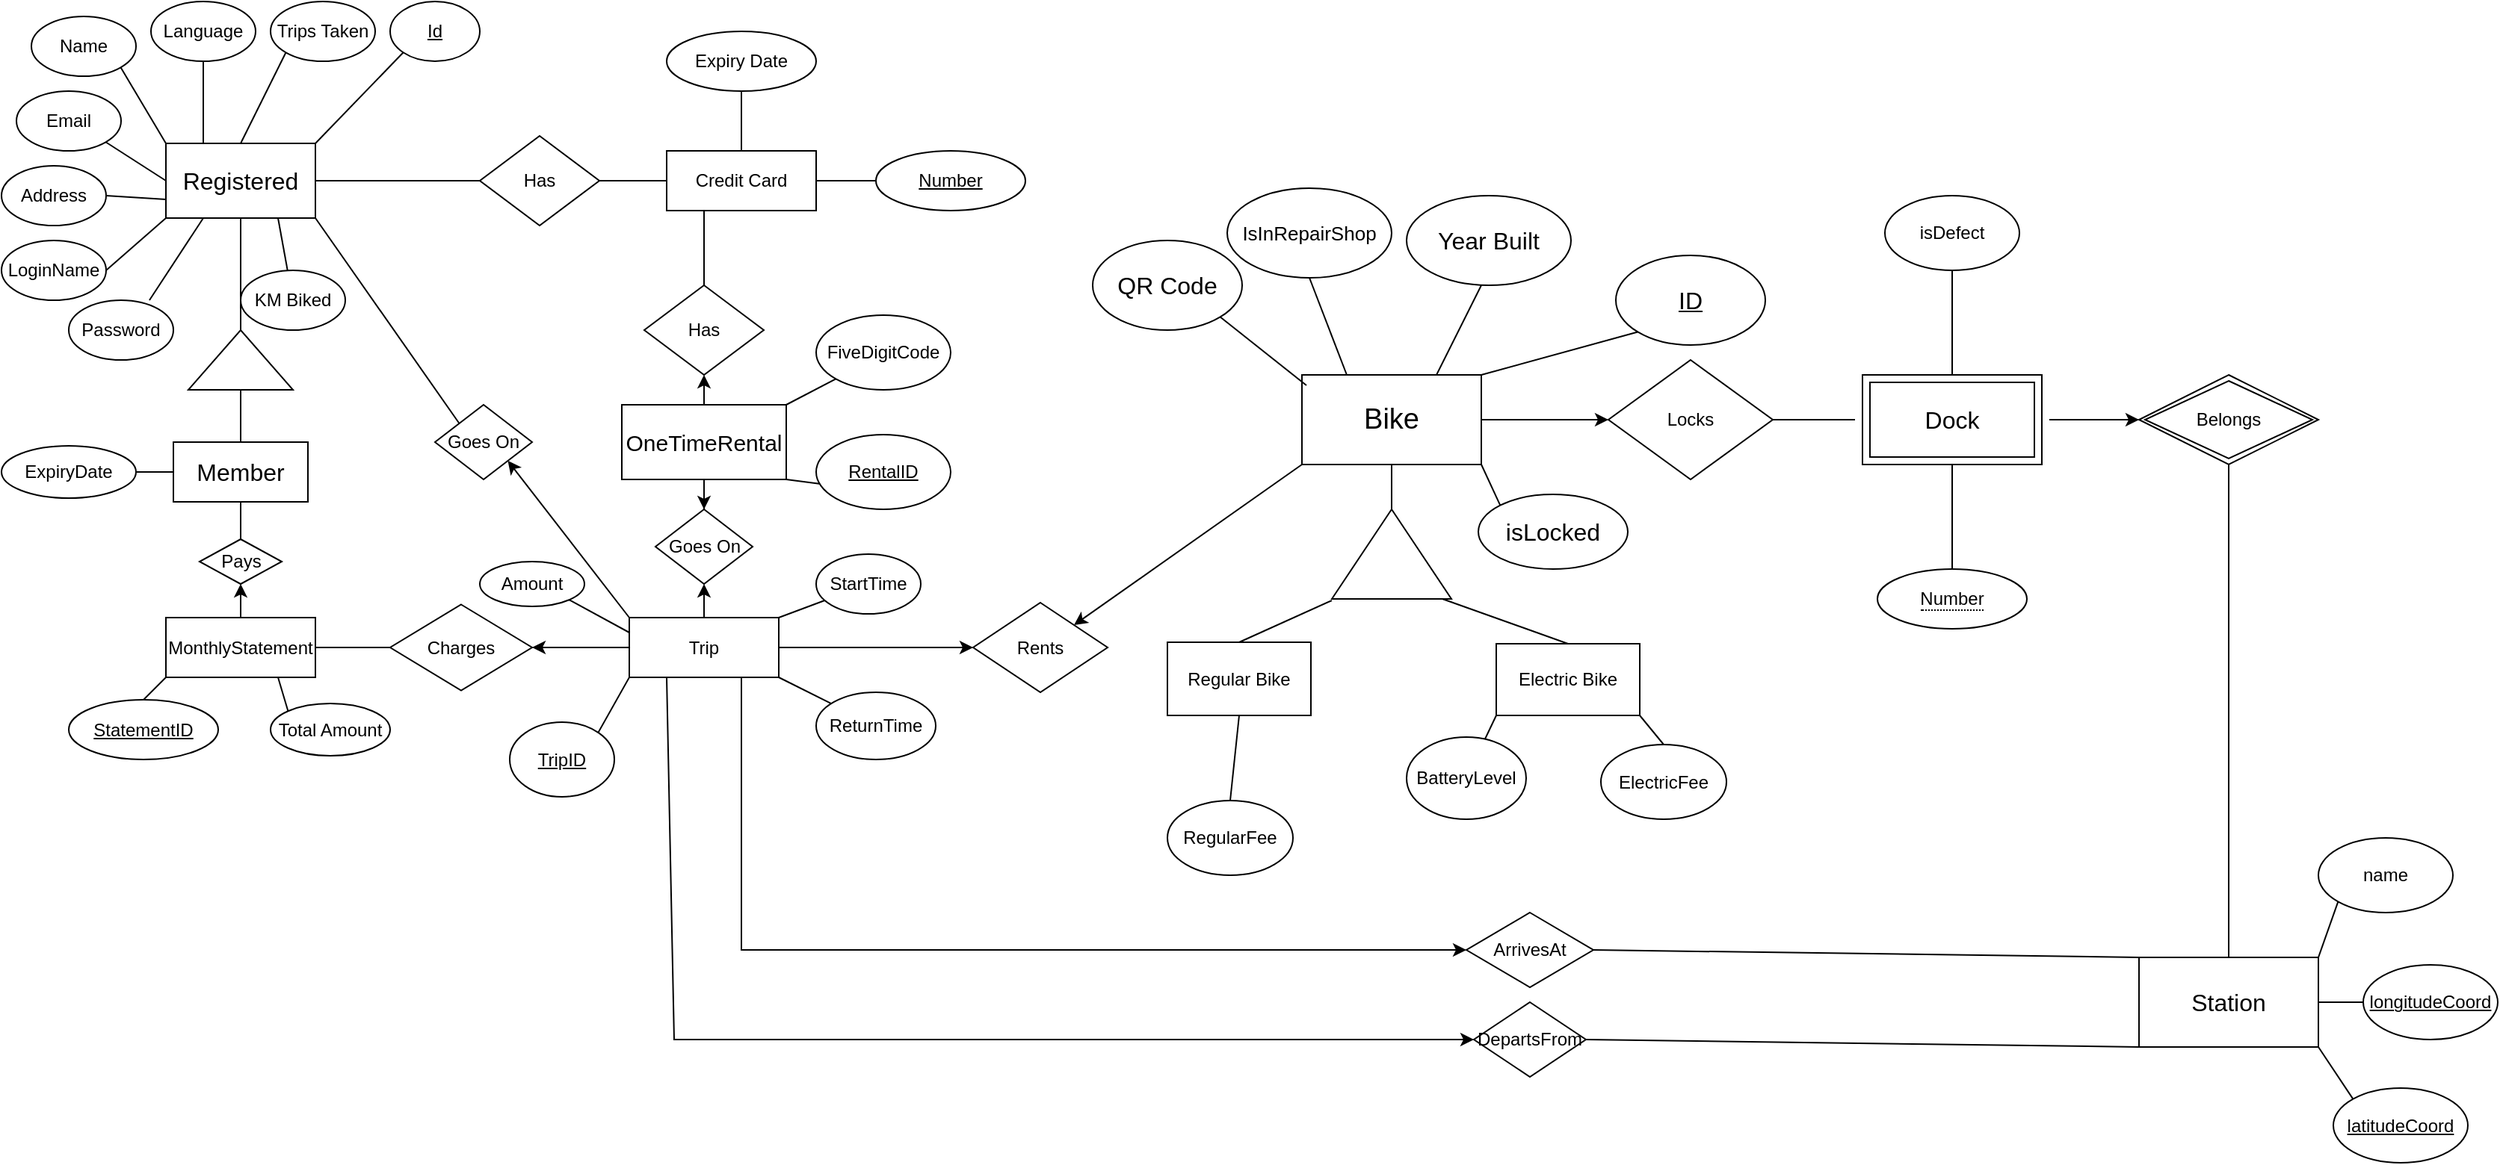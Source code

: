 <mxfile version="22.1.20" type="github" pages="4">
  <diagram id="R2lEEEUBdFMjLlhIrx00" name="Bikes">
    <mxGraphModel dx="2715" dy="1258" grid="1" gridSize="10" guides="1" tooltips="1" connect="1" arrows="1" fold="1" page="1" pageScale="1" pageWidth="850" pageHeight="1100" math="0" shadow="0" extFonts="Permanent Marker^https://fonts.googleapis.com/css?family=Permanent+Marker">
      <root>
        <mxCell id="0" />
        <mxCell id="1" parent="0" />
        <mxCell id="iYZZ7Fj1_z0W4IQOYZlQ-8" style="edgeStyle=orthogonalEdgeStyle;rounded=0;orthogonalLoop=1;jettySize=auto;html=1;entryX=0;entryY=0.5;entryDx=0;entryDy=0;" edge="1" parent="1" source="4O4JVGUMtCNLN3ScFyq3-8" target="rIilhEU5xWA09Vjhrhn--18">
          <mxGeometry relative="1" as="geometry" />
        </mxCell>
        <mxCell id="4O4JVGUMtCNLN3ScFyq3-8" value="&lt;font style=&quot;font-size: 19px;&quot;&gt;Bike&lt;/font&gt;" style="rounded=0;whiteSpace=wrap;html=1;" parent="1" vertex="1">
          <mxGeometry x="290" y="430" width="120" height="60" as="geometry" />
        </mxCell>
        <mxCell id="4O4JVGUMtCNLN3ScFyq3-9" value="&lt;font style=&quot;font-size: 16px;&quot;&gt;QR Code&lt;/font&gt;" style="ellipse;whiteSpace=wrap;html=1;" parent="1" vertex="1">
          <mxGeometry x="150" y="340" width="100" height="60" as="geometry" />
        </mxCell>
        <mxCell id="4O4JVGUMtCNLN3ScFyq3-11" value="" style="endArrow=none;html=1;rounded=0;exitX=1;exitY=1;exitDx=0;exitDy=0;entryX=0.025;entryY=0.117;entryDx=0;entryDy=0;entryPerimeter=0;" parent="1" source="4O4JVGUMtCNLN3ScFyq3-9" target="4O4JVGUMtCNLN3ScFyq3-8" edge="1">
          <mxGeometry width="50" height="50" relative="1" as="geometry">
            <mxPoint x="340" y="570" as="sourcePoint" />
            <mxPoint x="390" y="520" as="targetPoint" />
          </mxGeometry>
        </mxCell>
        <mxCell id="4O4JVGUMtCNLN3ScFyq3-12" value="&lt;font size=&quot;3&quot;&gt;&lt;u&gt;ID&lt;/u&gt;&lt;/font&gt;" style="ellipse;whiteSpace=wrap;html=1;" parent="1" vertex="1">
          <mxGeometry x="500" y="350" width="100" height="60" as="geometry" />
        </mxCell>
        <mxCell id="4O4JVGUMtCNLN3ScFyq3-14" value="" style="endArrow=none;html=1;rounded=0;exitX=1;exitY=0;exitDx=0;exitDy=0;entryX=0;entryY=1;entryDx=0;entryDy=0;" parent="1" source="4O4JVGUMtCNLN3ScFyq3-8" target="4O4JVGUMtCNLN3ScFyq3-12" edge="1">
          <mxGeometry width="50" height="50" relative="1" as="geometry">
            <mxPoint x="470" y="520" as="sourcePoint" />
            <mxPoint x="508" y="566" as="targetPoint" />
          </mxGeometry>
        </mxCell>
        <mxCell id="4O4JVGUMtCNLN3ScFyq3-16" value="&lt;font style=&quot;font-size: 13px;&quot;&gt;IsInRepairShop&lt;/font&gt;" style="ellipse;whiteSpace=wrap;html=1;" parent="1" vertex="1">
          <mxGeometry x="240" y="305" width="110" height="60" as="geometry" />
        </mxCell>
        <mxCell id="4O4JVGUMtCNLN3ScFyq3-18" value="" style="endArrow=none;html=1;rounded=0;entryX=0.25;entryY=0;entryDx=0;entryDy=0;exitX=0.5;exitY=1;exitDx=0;exitDy=0;" parent="1" source="4O4JVGUMtCNLN3ScFyq3-16" target="4O4JVGUMtCNLN3ScFyq3-8" edge="1">
          <mxGeometry width="50" height="50" relative="1" as="geometry">
            <mxPoint x="380" y="640" as="sourcePoint" />
            <mxPoint x="430" y="590" as="targetPoint" />
          </mxGeometry>
        </mxCell>
        <mxCell id="4O4JVGUMtCNLN3ScFyq3-20" value="" style="endArrow=none;html=1;rounded=0;entryX=0.75;entryY=0;entryDx=0;entryDy=0;" parent="1" target="4O4JVGUMtCNLN3ScFyq3-8" edge="1">
          <mxGeometry width="50" height="50" relative="1" as="geometry">
            <mxPoint x="410" y="370" as="sourcePoint" />
            <mxPoint x="415" y="440" as="targetPoint" />
          </mxGeometry>
        </mxCell>
        <mxCell id="4O4JVGUMtCNLN3ScFyq3-21" value="&lt;font size=&quot;3&quot;&gt;Year Built&lt;/font&gt;" style="ellipse;whiteSpace=wrap;html=1;" parent="1" vertex="1">
          <mxGeometry x="360" y="310" width="110" height="60" as="geometry" />
        </mxCell>
        <mxCell id="4O4JVGUMtCNLN3ScFyq3-22" value="" style="triangle;whiteSpace=wrap;html=1;rotation=-90;direction=east;flipH=0;flipV=0;" parent="1" vertex="1">
          <mxGeometry x="320" y="510" width="60" height="80" as="geometry" />
        </mxCell>
        <mxCell id="4O4JVGUMtCNLN3ScFyq3-23" value="" style="endArrow=none;html=1;rounded=0;entryX=0.5;entryY=1;entryDx=0;entryDy=0;exitX=1;exitY=0.5;exitDx=0;exitDy=0;" parent="1" source="4O4JVGUMtCNLN3ScFyq3-22" target="4O4JVGUMtCNLN3ScFyq3-8" edge="1">
          <mxGeometry width="50" height="50" relative="1" as="geometry">
            <mxPoint x="380" y="640" as="sourcePoint" />
            <mxPoint x="430" y="590" as="targetPoint" />
          </mxGeometry>
        </mxCell>
        <mxCell id="4O4JVGUMtCNLN3ScFyq3-24" value="Regular Bike" style="rounded=0;whiteSpace=wrap;html=1;" parent="1" vertex="1">
          <mxGeometry x="200" y="609" width="96" height="49" as="geometry" />
        </mxCell>
        <mxCell id="4O4JVGUMtCNLN3ScFyq3-25" value="Electric Bike" style="whiteSpace=wrap;html=1;" parent="1" vertex="1">
          <mxGeometry x="420" y="610" width="96" height="48" as="geometry" />
        </mxCell>
        <mxCell id="4O4JVGUMtCNLN3ScFyq3-26" value="" style="endArrow=none;html=1;rounded=0;entryX=-0.017;entryY=0;entryDx=0;entryDy=0;entryPerimeter=0;exitX=0.5;exitY=0;exitDx=0;exitDy=0;" parent="1" source="4O4JVGUMtCNLN3ScFyq3-24" target="4O4JVGUMtCNLN3ScFyq3-22" edge="1">
          <mxGeometry width="50" height="50" relative="1" as="geometry">
            <mxPoint x="380" y="640" as="sourcePoint" />
            <mxPoint x="430" y="590" as="targetPoint" />
          </mxGeometry>
        </mxCell>
        <mxCell id="4O4JVGUMtCNLN3ScFyq3-27" value="" style="endArrow=none;html=1;rounded=0;entryX=0;entryY=0.925;entryDx=0;entryDy=0;entryPerimeter=0;exitX=0.5;exitY=0;exitDx=0;exitDy=0;" parent="1" source="4O4JVGUMtCNLN3ScFyq3-25" target="4O4JVGUMtCNLN3ScFyq3-22" edge="1">
          <mxGeometry width="50" height="50" relative="1" as="geometry">
            <mxPoint x="380" y="640" as="sourcePoint" />
            <mxPoint x="430" y="590" as="targetPoint" />
          </mxGeometry>
        </mxCell>
        <mxCell id="4O4JVGUMtCNLN3ScFyq3-31" value="" style="endArrow=none;html=1;rounded=0;exitX=0;exitY=1;exitDx=0;exitDy=0;" parent="1" source="4O4JVGUMtCNLN3ScFyq3-30" edge="1">
          <mxGeometry width="50" height="50" relative="1" as="geometry">
            <mxPoint x="380" y="640" as="sourcePoint" />
            <mxPoint x="370" y="710" as="targetPoint" />
          </mxGeometry>
        </mxCell>
        <mxCell id="4O4JVGUMtCNLN3ScFyq3-32" value="ElectricFee" style="ellipse;whiteSpace=wrap;html=1;" parent="1" vertex="1">
          <mxGeometry x="490" y="677.5" width="84" height="50" as="geometry" />
        </mxCell>
        <mxCell id="4O4JVGUMtCNLN3ScFyq3-33" value="" style="endArrow=none;html=1;rounded=0;exitX=1;exitY=1;exitDx=0;exitDy=0;entryX=0.5;entryY=0;entryDx=0;entryDy=0;" parent="1" target="4O4JVGUMtCNLN3ScFyq3-32" edge="1" source="4O4JVGUMtCNLN3ScFyq3-25">
          <mxGeometry width="50" height="50" relative="1" as="geometry">
            <mxPoint x="516" y="633" as="sourcePoint" />
            <mxPoint x="540" y="690" as="targetPoint" />
          </mxGeometry>
        </mxCell>
        <mxCell id="4O4JVGUMtCNLN3ScFyq3-34" value="RegularFee" style="ellipse;whiteSpace=wrap;html=1;flipH=0;" parent="1" vertex="1">
          <mxGeometry x="200" y="715" width="84" height="50" as="geometry" />
        </mxCell>
        <mxCell id="4O4JVGUMtCNLN3ScFyq3-36" value="" style="endArrow=none;html=1;rounded=0;entryX=0.5;entryY=1;entryDx=0;entryDy=0;exitX=0.5;exitY=0;exitDx=0;exitDy=0;" parent="1" target="4O4JVGUMtCNLN3ScFyq3-24" edge="1" source="4O4JVGUMtCNLN3ScFyq3-34">
          <mxGeometry width="50" height="50" relative="1" as="geometry">
            <mxPoint x="124" y="634" as="sourcePoint" />
            <mxPoint x="188" y="634" as="targetPoint" />
          </mxGeometry>
        </mxCell>
        <mxCell id="rIilhEU5xWA09Vjhrhn--2" value="&lt;font style=&quot;font-size: 16px;&quot;&gt;Station&lt;/font&gt;" style="rounded=0;whiteSpace=wrap;html=1;" vertex="1" parent="1">
          <mxGeometry x="850" y="820" width="120" height="60" as="geometry" />
        </mxCell>
        <mxCell id="rIilhEU5xWA09Vjhrhn--4" value="name" style="ellipse;whiteSpace=wrap;html=1;" vertex="1" parent="1">
          <mxGeometry x="970" y="740" width="90" height="50" as="geometry" />
        </mxCell>
        <mxCell id="rIilhEU5xWA09Vjhrhn--5" value="" style="endArrow=none;html=1;rounded=0;exitX=0;exitY=0.5;exitDx=0;exitDy=0;entryX=1;entryY=0.5;entryDx=0;entryDy=0;" edge="1" source="rIilhEU5xWA09Vjhrhn--6" target="rIilhEU5xWA09Vjhrhn--2" parent="1">
          <mxGeometry width="50" height="50" relative="1" as="geometry">
            <mxPoint x="1095" y="720" as="sourcePoint" />
            <mxPoint x="915" y="857.5" as="targetPoint" />
          </mxGeometry>
        </mxCell>
        <mxCell id="rIilhEU5xWA09Vjhrhn--6" value="&lt;u&gt;longitudeCoord&lt;/u&gt;" style="ellipse;whiteSpace=wrap;html=1;" vertex="1" parent="1">
          <mxGeometry x="1000" y="825" width="90" height="50" as="geometry" />
        </mxCell>
        <mxCell id="rIilhEU5xWA09Vjhrhn--7" value="" style="endArrow=none;html=1;rounded=0;exitX=0;exitY=0;exitDx=0;exitDy=0;entryX=1;entryY=1;entryDx=0;entryDy=0;" edge="1" source="rIilhEU5xWA09Vjhrhn--8" target="rIilhEU5xWA09Vjhrhn--2" parent="1">
          <mxGeometry width="50" height="50" relative="1" as="geometry">
            <mxPoint x="1015.0" y="730" as="sourcePoint" />
            <mxPoint x="970" y="867.5" as="targetPoint" />
          </mxGeometry>
        </mxCell>
        <mxCell id="rIilhEU5xWA09Vjhrhn--8" value="&lt;u&gt;latitudeCoord&lt;/u&gt;" style="ellipse;whiteSpace=wrap;html=1;" vertex="1" parent="1">
          <mxGeometry x="980" y="907.5" width="90" height="50" as="geometry" />
        </mxCell>
        <mxCell id="rIilhEU5xWA09Vjhrhn--10" value="" style="endArrow=none;html=1;rounded=0;exitX=0.5;exitY=0;exitDx=0;exitDy=0;entryX=0.5;entryY=1;entryDx=0;entryDy=0;" edge="1" parent="1">
          <mxGeometry width="50" height="50" relative="1" as="geometry">
            <mxPoint x="725" y="560" as="sourcePoint" />
            <mxPoint x="725" y="490" as="targetPoint" />
          </mxGeometry>
        </mxCell>
        <mxCell id="rIilhEU5xWA09Vjhrhn--12" value="" style="endArrow=none;html=1;rounded=0;entryX=0.5;entryY=0;entryDx=0;entryDy=0;exitX=0.5;exitY=1;exitDx=0;exitDy=0;" edge="1" source="rIilhEU5xWA09Vjhrhn--13" parent="1">
          <mxGeometry width="50" height="50" relative="1" as="geometry">
            <mxPoint x="800" y="360" as="sourcePoint" />
            <mxPoint x="725" y="430" as="targetPoint" />
          </mxGeometry>
        </mxCell>
        <mxCell id="rIilhEU5xWA09Vjhrhn--13" value="isDefect" style="ellipse;whiteSpace=wrap;html=1;" vertex="1" parent="1">
          <mxGeometry x="680" y="310" width="90" height="50" as="geometry" />
        </mxCell>
        <mxCell id="rIilhEU5xWA09Vjhrhn--14" value="" style="endArrow=classic;html=1;rounded=0;exitX=1;exitY=0.5;exitDx=0;exitDy=0;" edge="1" parent="1">
          <mxGeometry width="50" height="50" relative="1" as="geometry">
            <mxPoint x="790" y="460" as="sourcePoint" />
            <mxPoint x="850" y="460" as="targetPoint" />
          </mxGeometry>
        </mxCell>
        <mxCell id="rIilhEU5xWA09Vjhrhn--16" value="" style="endArrow=none;html=1;rounded=0;exitX=0.5;exitY=1;exitDx=0;exitDy=0;entryX=0.5;entryY=0;entryDx=0;entryDy=0;" edge="1" source="rIilhEU5xWA09Vjhrhn--24" target="rIilhEU5xWA09Vjhrhn--2" parent="1">
          <mxGeometry width="50" height="50" relative="1" as="geometry">
            <mxPoint x="960" y="460" as="sourcePoint" />
            <mxPoint x="980" y="520" as="targetPoint" />
          </mxGeometry>
        </mxCell>
        <mxCell id="rIilhEU5xWA09Vjhrhn--18" value="Locks" style="rhombus;whiteSpace=wrap;html=1;" vertex="1" parent="1">
          <mxGeometry x="495" y="420" width="110" height="80" as="geometry" />
        </mxCell>
        <mxCell id="rIilhEU5xWA09Vjhrhn--19" value="" style="endArrow=none;html=1;rounded=0;exitX=1;exitY=0.5;exitDx=0;exitDy=0;entryX=0;entryY=0.5;entryDx=0;entryDy=0;" edge="1" parent="1" source="rIilhEU5xWA09Vjhrhn--18">
          <mxGeometry width="50" height="50" relative="1" as="geometry">
            <mxPoint x="730" y="660" as="sourcePoint" />
            <mxPoint x="660" y="460" as="targetPoint" />
          </mxGeometry>
        </mxCell>
        <mxCell id="rIilhEU5xWA09Vjhrhn--20" value="" style="endArrow=none;html=1;rounded=0;exitX=0;exitY=0;exitDx=0;exitDy=0;entryX=1;entryY=1;entryDx=0;entryDy=0;" edge="1" parent="1" source="rIilhEU5xWA09Vjhrhn--21" target="4O4JVGUMtCNLN3ScFyq3-8">
          <mxGeometry width="50" height="50" relative="1" as="geometry">
            <mxPoint x="170" y="475" as="sourcePoint" />
            <mxPoint x="290" y="475" as="targetPoint" />
          </mxGeometry>
        </mxCell>
        <mxCell id="rIilhEU5xWA09Vjhrhn--21" value="&lt;font style=&quot;font-size: 16px;&quot;&gt;isLocked&lt;/font&gt;" style="ellipse;whiteSpace=wrap;html=1;" vertex="1" parent="1">
          <mxGeometry x="408" y="510" width="100" height="50" as="geometry" />
        </mxCell>
        <mxCell id="rIilhEU5xWA09Vjhrhn--23" value="&lt;font style=&quot;font-size: 16px;&quot;&gt;Dock&lt;/font&gt;" style="shape=ext;margin=3;double=1;whiteSpace=wrap;html=1;align=center;" vertex="1" parent="1">
          <mxGeometry x="665" y="430" width="120" height="60" as="geometry" />
        </mxCell>
        <mxCell id="rIilhEU5xWA09Vjhrhn--24" value="Belongs" style="shape=rhombus;double=1;perimeter=rhombusPerimeter;whiteSpace=wrap;html=1;align=center;" vertex="1" parent="1">
          <mxGeometry x="850" y="430" width="120" height="60" as="geometry" />
        </mxCell>
        <mxCell id="rIilhEU5xWA09Vjhrhn--31" value="&lt;span style=&quot;border-bottom: 1px dotted&quot;&gt;Number&lt;/span&gt;" style="ellipse;whiteSpace=wrap;html=1;align=center;" vertex="1" parent="1">
          <mxGeometry x="675" y="560" width="100" height="40" as="geometry" />
        </mxCell>
        <mxCell id="ZPwJOs-ACYiF7Zmo24iJ-6" value="Registered" style="rounded=0;whiteSpace=wrap;html=1;fontSize=16;" vertex="1" parent="1">
          <mxGeometry x="-470" y="275" width="100" height="50" as="geometry" />
        </mxCell>
        <mxCell id="ZPwJOs-ACYiF7Zmo24iJ-9" value="" style="triangle;whiteSpace=wrap;html=1;direction=north;" vertex="1" parent="1">
          <mxGeometry x="-455" y="400" width="70" height="40" as="geometry" />
        </mxCell>
        <mxCell id="ZPwJOs-ACYiF7Zmo24iJ-10" value="" style="endArrow=none;html=1;rounded=0;exitX=1;exitY=0.5;exitDx=0;exitDy=0;entryX=0.5;entryY=1;entryDx=0;entryDy=0;" edge="1" source="ZPwJOs-ACYiF7Zmo24iJ-9" target="ZPwJOs-ACYiF7Zmo24iJ-6" parent="1">
          <mxGeometry width="50" height="50" relative="1" as="geometry">
            <mxPoint x="-400" y="580" as="sourcePoint" />
            <mxPoint x="-390" y="340" as="targetPoint" />
          </mxGeometry>
        </mxCell>
        <mxCell id="ZPwJOs-ACYiF7Zmo24iJ-11" value="" style="endArrow=none;html=1;rounded=0;entryX=0;entryY=0.5;entryDx=0;entryDy=0;exitX=0.5;exitY=0;exitDx=0;exitDy=0;" edge="1" source="ZPwJOs-ACYiF7Zmo24iJ-12" target="ZPwJOs-ACYiF7Zmo24iJ-9" parent="1">
          <mxGeometry width="50" height="50" relative="1" as="geometry">
            <mxPoint x="-390" y="420" as="sourcePoint" />
            <mxPoint x="-290" y="360" as="targetPoint" />
          </mxGeometry>
        </mxCell>
        <mxCell id="ZPwJOs-ACYiF7Zmo24iJ-12" value="Member" style="rounded=0;whiteSpace=wrap;html=1;fontSize=16;" vertex="1" parent="1">
          <mxGeometry x="-465" y="475" width="90" height="40" as="geometry" />
        </mxCell>
        <mxCell id="ZPwJOs-ACYiF7Zmo24iJ-13" value="" style="endArrow=none;html=1;rounded=0;entryX=0;entryY=0.5;entryDx=0;entryDy=0;" edge="1" source="ZPwJOs-ACYiF7Zmo24iJ-14" target="ZPwJOs-ACYiF7Zmo24iJ-12" parent="1">
          <mxGeometry width="50" height="50" relative="1" as="geometry">
            <mxPoint x="-480" y="480" as="sourcePoint" />
            <mxPoint x="-390" y="530" as="targetPoint" />
          </mxGeometry>
        </mxCell>
        <mxCell id="ZPwJOs-ACYiF7Zmo24iJ-14" value="ExpiryDate" style="ellipse;whiteSpace=wrap;html=1;align=center;" vertex="1" parent="1">
          <mxGeometry x="-580" y="477.5" width="90" height="35" as="geometry" />
        </mxCell>
        <mxCell id="ZPwJOs-ACYiF7Zmo24iJ-15" value="Id" style="ellipse;whiteSpace=wrap;html=1;align=center;fontStyle=4" vertex="1" parent="1">
          <mxGeometry x="-320" y="180" width="60" height="40" as="geometry" />
        </mxCell>
        <mxCell id="ZPwJOs-ACYiF7Zmo24iJ-16" value="" style="endArrow=none;html=1;rounded=0;exitX=1;exitY=0;exitDx=0;exitDy=0;entryX=0;entryY=1;entryDx=0;entryDy=0;" edge="1" source="ZPwJOs-ACYiF7Zmo24iJ-6" target="ZPwJOs-ACYiF7Zmo24iJ-15" parent="1">
          <mxGeometry width="50" height="50" relative="1" as="geometry">
            <mxPoint x="-260.0" y="130" as="sourcePoint" />
            <mxPoint x="-365" y="160" as="targetPoint" />
          </mxGeometry>
        </mxCell>
        <mxCell id="ZPwJOs-ACYiF7Zmo24iJ-17" value="" style="endArrow=none;html=1;rounded=0;exitX=1;exitY=0.5;exitDx=0;exitDy=0;" edge="1" source="ZPwJOs-ACYiF7Zmo24iJ-6" target="ZPwJOs-ACYiF7Zmo24iJ-18" parent="1">
          <mxGeometry width="50" height="50" relative="1" as="geometry">
            <mxPoint x="-290.0" y="300" as="sourcePoint" />
            <mxPoint x="-240" y="300" as="targetPoint" />
          </mxGeometry>
        </mxCell>
        <mxCell id="ZPwJOs-ACYiF7Zmo24iJ-18" value="Has" style="shape=rhombus;perimeter=rhombusPerimeter;whiteSpace=wrap;html=1;align=center;" vertex="1" parent="1">
          <mxGeometry x="-260" y="270" width="80" height="60" as="geometry" />
        </mxCell>
        <mxCell id="ZPwJOs-ACYiF7Zmo24iJ-21" value="Credit Card" style="whiteSpace=wrap;html=1;align=center;" vertex="1" parent="1">
          <mxGeometry x="-135" y="280" width="100" height="40" as="geometry" />
        </mxCell>
        <mxCell id="ZPwJOs-ACYiF7Zmo24iJ-22" value="" style="endArrow=none;html=1;rounded=0;exitX=0.5;exitY=0;exitDx=0;exitDy=0;" edge="1" source="ZPwJOs-ACYiF7Zmo24iJ-21" target="ZPwJOs-ACYiF7Zmo24iJ-23" parent="1">
          <mxGeometry width="50" height="50" relative="1" as="geometry">
            <mxPoint x="-85" y="260" as="sourcePoint" />
            <mxPoint x="-85" y="220" as="targetPoint" />
          </mxGeometry>
        </mxCell>
        <mxCell id="ZPwJOs-ACYiF7Zmo24iJ-23" value="Expiry Date" style="ellipse;whiteSpace=wrap;html=1;align=center;" vertex="1" parent="1">
          <mxGeometry x="-135" y="200" width="100" height="40" as="geometry" />
        </mxCell>
        <mxCell id="ZPwJOs-ACYiF7Zmo24iJ-24" value="" style="endArrow=none;html=1;rounded=0;" edge="1" source="ZPwJOs-ACYiF7Zmo24iJ-21" parent="1">
          <mxGeometry relative="1" as="geometry">
            <mxPoint x="-35" y="299.5" as="sourcePoint" />
            <mxPoint x="15" y="300" as="targetPoint" />
          </mxGeometry>
        </mxCell>
        <mxCell id="ZPwJOs-ACYiF7Zmo24iJ-25" value="Number" style="ellipse;whiteSpace=wrap;html=1;align=center;fontStyle=4;" vertex="1" parent="1">
          <mxGeometry x="5" y="280" width="100" height="40" as="geometry" />
        </mxCell>
        <mxCell id="ZPwJOs-ACYiF7Zmo24iJ-26" value="" style="endArrow=none;html=1;rounded=0;entryX=0;entryY=0.5;entryDx=0;entryDy=0;exitX=1;exitY=1;exitDx=0;exitDy=0;" edge="1" source="ZPwJOs-ACYiF7Zmo24iJ-27" target="ZPwJOs-ACYiF7Zmo24iJ-6" parent="1">
          <mxGeometry width="50" height="50" relative="1" as="geometry">
            <mxPoint x="-510" y="295" as="sourcePoint" />
            <mxPoint x="-500" y="270" as="targetPoint" />
          </mxGeometry>
        </mxCell>
        <mxCell id="ZPwJOs-ACYiF7Zmo24iJ-27" value="Email" style="ellipse;whiteSpace=wrap;html=1;align=center;" vertex="1" parent="1">
          <mxGeometry x="-570" y="240" width="70" height="40" as="geometry" />
        </mxCell>
        <mxCell id="ZPwJOs-ACYiF7Zmo24iJ-28" value="" style="endArrow=none;html=1;rounded=0;entryX=0;entryY=0;entryDx=0;entryDy=0;exitX=1;exitY=1;exitDx=0;exitDy=0;" edge="1" source="ZPwJOs-ACYiF7Zmo24iJ-29" target="ZPwJOs-ACYiF7Zmo24iJ-6" parent="1">
          <mxGeometry width="50" height="50" relative="1" as="geometry">
            <mxPoint x="-480" y="260" as="sourcePoint" />
            <mxPoint x="-220" y="270" as="targetPoint" />
          </mxGeometry>
        </mxCell>
        <mxCell id="ZPwJOs-ACYiF7Zmo24iJ-29" value="Name" style="ellipse;whiteSpace=wrap;html=1;align=center;" vertex="1" parent="1">
          <mxGeometry x="-560" y="190" width="70" height="40" as="geometry" />
        </mxCell>
        <mxCell id="ZPwJOs-ACYiF7Zmo24iJ-30" value="Address" style="ellipse;whiteSpace=wrap;html=1;align=center;" vertex="1" parent="1">
          <mxGeometry x="-580" y="290" width="70" height="40" as="geometry" />
        </mxCell>
        <mxCell id="ZPwJOs-ACYiF7Zmo24iJ-31" value="" style="endArrow=none;html=1;rounded=0;exitX=1;exitY=0.5;exitDx=0;exitDy=0;entryX=0;entryY=0.75;entryDx=0;entryDy=0;" edge="1" source="ZPwJOs-ACYiF7Zmo24iJ-30" target="ZPwJOs-ACYiF7Zmo24iJ-6" parent="1">
          <mxGeometry width="50" height="50" relative="1" as="geometry">
            <mxPoint x="-270" y="320" as="sourcePoint" />
            <mxPoint x="-220" y="270" as="targetPoint" />
          </mxGeometry>
        </mxCell>
        <mxCell id="ZPwJOs-ACYiF7Zmo24iJ-32" value="Language" style="ellipse;whiteSpace=wrap;html=1;align=center;" vertex="1" parent="1">
          <mxGeometry x="-480" y="180" width="70" height="40" as="geometry" />
        </mxCell>
        <mxCell id="ZPwJOs-ACYiF7Zmo24iJ-33" value="" style="endArrow=none;html=1;rounded=0;entryX=0.25;entryY=0;entryDx=0;entryDy=0;exitX=0.5;exitY=1;exitDx=0;exitDy=0;" edge="1" source="ZPwJOs-ACYiF7Zmo24iJ-32" target="ZPwJOs-ACYiF7Zmo24iJ-6" parent="1">
          <mxGeometry width="50" height="50" relative="1" as="geometry">
            <mxPoint x="-370" y="220" as="sourcePoint" />
            <mxPoint x="-320" y="249" as="targetPoint" />
          </mxGeometry>
        </mxCell>
        <mxCell id="ZPwJOs-ACYiF7Zmo24iJ-34" value="" style="endArrow=none;html=1;rounded=0;entryX=0;entryY=1;entryDx=0;entryDy=0;exitX=1;exitY=0.5;exitDx=0;exitDy=0;" edge="1" source="ZPwJOs-ACYiF7Zmo24iJ-35" target="ZPwJOs-ACYiF7Zmo24iJ-6" parent="1">
          <mxGeometry width="50" height="50" relative="1" as="geometry">
            <mxPoint x="-500" y="350" as="sourcePoint" />
            <mxPoint x="-470" y="338" as="targetPoint" />
          </mxGeometry>
        </mxCell>
        <mxCell id="ZPwJOs-ACYiF7Zmo24iJ-35" value="LoginName" style="ellipse;whiteSpace=wrap;html=1;align=center;" vertex="1" parent="1">
          <mxGeometry x="-580" y="340" width="70" height="40" as="geometry" />
        </mxCell>
        <mxCell id="ZPwJOs-ACYiF7Zmo24iJ-36" value="" style="endArrow=none;html=1;rounded=0;entryX=0.25;entryY=1;entryDx=0;entryDy=0;exitX=0.771;exitY=0;exitDx=0;exitDy=0;exitPerimeter=0;" edge="1" source="ZPwJOs-ACYiF7Zmo24iJ-37" target="ZPwJOs-ACYiF7Zmo24iJ-6" parent="1">
          <mxGeometry width="50" height="50" relative="1" as="geometry">
            <mxPoint x="-470" y="370" as="sourcePoint" />
            <mxPoint x="-430" y="320" as="targetPoint" />
          </mxGeometry>
        </mxCell>
        <mxCell id="ZPwJOs-ACYiF7Zmo24iJ-37" value="Password" style="ellipse;whiteSpace=wrap;html=1;align=center;" vertex="1" parent="1">
          <mxGeometry x="-535" y="380" width="70" height="40" as="geometry" />
        </mxCell>
        <mxCell id="ZPwJOs-ACYiF7Zmo24iJ-38" value="" style="endArrow=none;html=1;rounded=0;entryX=0.5;entryY=0;entryDx=0;entryDy=0;exitX=0;exitY=1;exitDx=0;exitDy=0;" edge="1" source="ZPwJOs-ACYiF7Zmo24iJ-39" target="ZPwJOs-ACYiF7Zmo24iJ-6" parent="1">
          <mxGeometry width="50" height="50" relative="1" as="geometry">
            <mxPoint x="-400" y="240" as="sourcePoint" />
            <mxPoint x="-390" y="290" as="targetPoint" />
          </mxGeometry>
        </mxCell>
        <mxCell id="ZPwJOs-ACYiF7Zmo24iJ-39" value="Trips Taken" style="ellipse;whiteSpace=wrap;html=1;align=center;" vertex="1" parent="1">
          <mxGeometry x="-400" y="180" width="70" height="40" as="geometry" />
        </mxCell>
        <mxCell id="ZPwJOs-ACYiF7Zmo24iJ-40" value="" style="endArrow=none;html=1;rounded=0;entryX=0.75;entryY=1;entryDx=0;entryDy=0;" edge="1" source="ZPwJOs-ACYiF7Zmo24iJ-41" target="ZPwJOs-ACYiF7Zmo24iJ-6" parent="1">
          <mxGeometry width="50" height="50" relative="1" as="geometry">
            <mxPoint x="-370" y="360" as="sourcePoint" />
            <mxPoint x="-380" y="446" as="targetPoint" />
          </mxGeometry>
        </mxCell>
        <mxCell id="ZPwJOs-ACYiF7Zmo24iJ-41" value="KM Biked" style="ellipse;whiteSpace=wrap;html=1;align=center;" vertex="1" parent="1">
          <mxGeometry x="-420" y="360" width="70" height="40" as="geometry" />
        </mxCell>
        <mxCell id="iYZZ7Fj1_z0W4IQOYZlQ-21" style="edgeStyle=orthogonalEdgeStyle;rounded=0;orthogonalLoop=1;jettySize=auto;html=1;entryX=0.5;entryY=0;entryDx=0;entryDy=0;" edge="1" parent="1" source="ZPwJOs-ACYiF7Zmo24iJ-44" target="iYZZ7Fj1_z0W4IQOYZlQ-16">
          <mxGeometry relative="1" as="geometry" />
        </mxCell>
        <mxCell id="ZPwJOs-ACYiF7Zmo24iJ-44" value="&lt;font style=&quot;font-size: 15px;&quot;&gt;OneTimeRental&lt;/font&gt;" style="whiteSpace=wrap;html=1;align=center;" vertex="1" parent="1">
          <mxGeometry x="-165" y="450" width="110" height="50" as="geometry" />
        </mxCell>
        <mxCell id="ZPwJOs-ACYiF7Zmo24iJ-45" value="" style="endArrow=none;html=1;rounded=0;exitX=1;exitY=1;exitDx=0;exitDy=0;entryX=1;entryY=1;entryDx=0;entryDy=0;" edge="1" source="ZPwJOs-ACYiF7Zmo24iJ-46" target="ZPwJOs-ACYiF7Zmo24iJ-44" parent="1">
          <mxGeometry width="50" height="50" relative="1" as="geometry">
            <mxPoint x="-160" y="497.5" as="sourcePoint" />
            <mxPoint x="-160" y="450" as="targetPoint" />
          </mxGeometry>
        </mxCell>
        <mxCell id="ZPwJOs-ACYiF7Zmo24iJ-46" value="&lt;u&gt;RentalID&lt;/u&gt;" style="ellipse;whiteSpace=wrap;html=1;" vertex="1" parent="1">
          <mxGeometry x="-35" y="470" width="90" height="50" as="geometry" />
        </mxCell>
        <mxCell id="ZPwJOs-ACYiF7Zmo24iJ-47" value="" style="endArrow=none;html=1;rounded=0;entryX=1;entryY=0;entryDx=0;entryDy=0;exitX=0;exitY=1;exitDx=0;exitDy=0;" edge="1" source="ZPwJOs-ACYiF7Zmo24iJ-48" target="ZPwJOs-ACYiF7Zmo24iJ-44" parent="1">
          <mxGeometry width="50" height="50" relative="1" as="geometry">
            <mxPoint x="-105" y="507.5" as="sourcePoint" />
            <mxPoint x="-305" y="457.5" as="targetPoint" />
          </mxGeometry>
        </mxCell>
        <mxCell id="ZPwJOs-ACYiF7Zmo24iJ-48" value="FiveDigitCode" style="ellipse;whiteSpace=wrap;html=1;" vertex="1" parent="1">
          <mxGeometry x="-35" y="390" width="90" height="50" as="geometry" />
        </mxCell>
        <mxCell id="ZPwJOs-ACYiF7Zmo24iJ-49" value="Has" style="shape=rhombus;perimeter=rhombusPerimeter;whiteSpace=wrap;html=1;align=center;" vertex="1" parent="1">
          <mxGeometry x="-150" y="370" width="80" height="60" as="geometry" />
        </mxCell>
        <mxCell id="ZPwJOs-ACYiF7Zmo24iJ-51" value="Rents" style="shape=rhombus;perimeter=rhombusPerimeter;whiteSpace=wrap;html=1;align=center;" vertex="1" parent="1">
          <mxGeometry x="70" y="582.5" width="90" height="60" as="geometry" />
        </mxCell>
        <mxCell id="iYZZ7Fj1_z0W4IQOYZlQ-20" style="edgeStyle=orthogonalEdgeStyle;rounded=0;orthogonalLoop=1;jettySize=auto;html=1;entryX=0;entryY=0.5;entryDx=0;entryDy=0;" edge="1" parent="1" source="iYZZ7Fj1_z0W4IQOYZlQ-1" target="ZPwJOs-ACYiF7Zmo24iJ-51">
          <mxGeometry relative="1" as="geometry" />
        </mxCell>
        <mxCell id="iYZZ7Fj1_z0W4IQOYZlQ-36" style="edgeStyle=orthogonalEdgeStyle;rounded=0;orthogonalLoop=1;jettySize=auto;html=1;entryX=1;entryY=0.5;entryDx=0;entryDy=0;" edge="1" parent="1" source="iYZZ7Fj1_z0W4IQOYZlQ-1" target="iYZZ7Fj1_z0W4IQOYZlQ-35">
          <mxGeometry relative="1" as="geometry" />
        </mxCell>
        <mxCell id="iYZZ7Fj1_z0W4IQOYZlQ-1" value="Trip" style="whiteSpace=wrap;html=1;align=center;" vertex="1" parent="1">
          <mxGeometry x="-160" y="592.5" width="100" height="40" as="geometry" />
        </mxCell>
        <mxCell id="iYZZ7Fj1_z0W4IQOYZlQ-2" value="" style="endArrow=none;html=1;rounded=0;entryX=0;entryY=1;entryDx=0;entryDy=0;exitX=0.5;exitY=1;exitDx=0;exitDy=0;" edge="1" source="iYZZ7Fj1_z0W4IQOYZlQ-3" target="iYZZ7Fj1_z0W4IQOYZlQ-1" parent="1">
          <mxGeometry width="50" height="50" relative="1" as="geometry">
            <mxPoint x="-210" y="522.5" as="sourcePoint" />
            <mxPoint x="-190" y="522.5" as="targetPoint" />
          </mxGeometry>
        </mxCell>
        <mxCell id="iYZZ7Fj1_z0W4IQOYZlQ-3" value="&lt;u&gt;TripID&lt;/u&gt;" style="ellipse;whiteSpace=wrap;html=1;" vertex="1" parent="1">
          <mxGeometry x="-240" y="662.5" width="70" height="50" as="geometry" />
        </mxCell>
        <mxCell id="iYZZ7Fj1_z0W4IQOYZlQ-4" value="" style="endArrow=none;html=1;rounded=0;exitX=1;exitY=0;exitDx=0;exitDy=0;" edge="1" source="iYZZ7Fj1_z0W4IQOYZlQ-1" target="iYZZ7Fj1_z0W4IQOYZlQ-5" parent="1">
          <mxGeometry width="50" height="50" relative="1" as="geometry">
            <mxPoint x="-60" y="590" as="sourcePoint" />
            <mxPoint x="-130" y="512.5" as="targetPoint" />
          </mxGeometry>
        </mxCell>
        <mxCell id="iYZZ7Fj1_z0W4IQOYZlQ-5" value="StartTime" style="ellipse;whiteSpace=wrap;html=1;" vertex="1" parent="1">
          <mxGeometry x="-35" y="550" width="70" height="40" as="geometry" />
        </mxCell>
        <mxCell id="iYZZ7Fj1_z0W4IQOYZlQ-6" value="" style="endArrow=none;html=1;rounded=0;exitX=1;exitY=1;exitDx=0;exitDy=0;" edge="1" source="iYZZ7Fj1_z0W4IQOYZlQ-1" target="iYZZ7Fj1_z0W4IQOYZlQ-7" parent="1">
          <mxGeometry width="50" height="50" relative="1" as="geometry">
            <mxPoint x="-70" y="680" as="sourcePoint" />
            <mxPoint x="-70" y="522.5" as="targetPoint" />
          </mxGeometry>
        </mxCell>
        <mxCell id="iYZZ7Fj1_z0W4IQOYZlQ-7" value="ReturnTime" style="ellipse;whiteSpace=wrap;html=1;" vertex="1" parent="1">
          <mxGeometry x="-35" y="642.5" width="80" height="45" as="geometry" />
        </mxCell>
        <mxCell id="iYZZ7Fj1_z0W4IQOYZlQ-11" value="" style="endArrow=classic;html=1;rounded=0;exitX=0.5;exitY=0;exitDx=0;exitDy=0;entryX=0.5;entryY=1;entryDx=0;entryDy=0;" edge="1" parent="1" source="ZPwJOs-ACYiF7Zmo24iJ-44" target="ZPwJOs-ACYiF7Zmo24iJ-49">
          <mxGeometry width="50" height="50" relative="1" as="geometry">
            <mxPoint x="110" y="510" as="sourcePoint" />
            <mxPoint x="160" y="460" as="targetPoint" />
          </mxGeometry>
        </mxCell>
        <mxCell id="iYZZ7Fj1_z0W4IQOYZlQ-12" value="" style="endArrow=none;html=1;rounded=0;exitX=0.5;exitY=0;exitDx=0;exitDy=0;entryX=0.25;entryY=1;entryDx=0;entryDy=0;" edge="1" parent="1" source="ZPwJOs-ACYiF7Zmo24iJ-49" target="ZPwJOs-ACYiF7Zmo24iJ-21">
          <mxGeometry width="50" height="50" relative="1" as="geometry">
            <mxPoint x="110" y="510" as="sourcePoint" />
            <mxPoint x="160" y="460" as="targetPoint" />
          </mxGeometry>
        </mxCell>
        <mxCell id="iYZZ7Fj1_z0W4IQOYZlQ-13" value="" style="endArrow=none;html=1;rounded=0;entryX=0;entryY=0.5;entryDx=0;entryDy=0;exitX=1;exitY=0.5;exitDx=0;exitDy=0;" edge="1" parent="1" source="ZPwJOs-ACYiF7Zmo24iJ-18" target="ZPwJOs-ACYiF7Zmo24iJ-21">
          <mxGeometry width="50" height="50" relative="1" as="geometry">
            <mxPoint x="110" y="510" as="sourcePoint" />
            <mxPoint x="160" y="460" as="targetPoint" />
          </mxGeometry>
        </mxCell>
        <mxCell id="iYZZ7Fj1_z0W4IQOYZlQ-16" value="Goes On" style="shape=rhombus;perimeter=rhombusPerimeter;whiteSpace=wrap;html=1;align=center;" vertex="1" parent="1">
          <mxGeometry x="-142.5" y="520" width="65" height="50" as="geometry" />
        </mxCell>
        <mxCell id="iYZZ7Fj1_z0W4IQOYZlQ-17" value="" style="endArrow=classic;html=1;rounded=0;exitX=0.5;exitY=0;exitDx=0;exitDy=0;entryX=0.5;entryY=1;entryDx=0;entryDy=0;" edge="1" parent="1" source="iYZZ7Fj1_z0W4IQOYZlQ-1" target="iYZZ7Fj1_z0W4IQOYZlQ-16">
          <mxGeometry width="50" height="50" relative="1" as="geometry">
            <mxPoint x="-30" y="587.5" as="sourcePoint" />
            <mxPoint x="20" y="537.5" as="targetPoint" />
          </mxGeometry>
        </mxCell>
        <mxCell id="iYZZ7Fj1_z0W4IQOYZlQ-19" value="" style="endArrow=classic;html=1;rounded=0;exitX=0;exitY=1;exitDx=0;exitDy=0;entryX=1;entryY=0;entryDx=0;entryDy=0;" edge="1" parent="1" source="4O4JVGUMtCNLN3ScFyq3-8" target="ZPwJOs-ACYiF7Zmo24iJ-51">
          <mxGeometry width="50" height="50" relative="1" as="geometry">
            <mxPoint x="140" y="520" as="sourcePoint" />
            <mxPoint x="190" y="470" as="targetPoint" />
          </mxGeometry>
        </mxCell>
        <mxCell id="iYZZ7Fj1_z0W4IQOYZlQ-22" value="Goes On" style="shape=rhombus;perimeter=rhombusPerimeter;whiteSpace=wrap;html=1;align=center;" vertex="1" parent="1">
          <mxGeometry x="-290" y="450" width="65" height="50" as="geometry" />
        </mxCell>
        <mxCell id="iYZZ7Fj1_z0W4IQOYZlQ-23" value="" style="endArrow=classic;html=1;rounded=0;exitX=0;exitY=0;exitDx=0;exitDy=0;entryX=1;entryY=1;entryDx=0;entryDy=0;" edge="1" parent="1" source="iYZZ7Fj1_z0W4IQOYZlQ-1" target="iYZZ7Fj1_z0W4IQOYZlQ-22">
          <mxGeometry width="50" height="50" relative="1" as="geometry">
            <mxPoint x="-100" y="450" as="sourcePoint" />
            <mxPoint x="-50" y="400" as="targetPoint" />
          </mxGeometry>
        </mxCell>
        <mxCell id="iYZZ7Fj1_z0W4IQOYZlQ-24" value="" style="endArrow=none;html=1;rounded=0;exitX=1;exitY=1;exitDx=0;exitDy=0;entryX=0;entryY=0;entryDx=0;entryDy=0;" edge="1" parent="1" source="ZPwJOs-ACYiF7Zmo24iJ-6" target="iYZZ7Fj1_z0W4IQOYZlQ-22">
          <mxGeometry width="50" height="50" relative="1" as="geometry">
            <mxPoint x="-100" y="450" as="sourcePoint" />
            <mxPoint x="-50" y="400" as="targetPoint" />
          </mxGeometry>
        </mxCell>
        <mxCell id="iYZZ7Fj1_z0W4IQOYZlQ-25" value="" style="endArrow=none;html=1;rounded=0;exitX=0;exitY=1;exitDx=0;exitDy=0;" edge="1" parent="1" source="4O4JVGUMtCNLN3ScFyq3-25" target="4O4JVGUMtCNLN3ScFyq3-30">
          <mxGeometry width="50" height="50" relative="1" as="geometry">
            <mxPoint x="420" y="658" as="sourcePoint" />
            <mxPoint x="370" y="710" as="targetPoint" />
          </mxGeometry>
        </mxCell>
        <mxCell id="4O4JVGUMtCNLN3ScFyq3-30" value="BatteryLevel" style="ellipse;whiteSpace=wrap;html=1;" parent="1" vertex="1">
          <mxGeometry x="360" y="672.5" width="80" height="55" as="geometry" />
        </mxCell>
        <mxCell id="iYZZ7Fj1_z0W4IQOYZlQ-26" value="ArrivesAt" style="shape=rhombus;perimeter=rhombusPerimeter;whiteSpace=wrap;html=1;align=center;" vertex="1" parent="1">
          <mxGeometry x="400" y="790" width="85" height="50" as="geometry" />
        </mxCell>
        <mxCell id="iYZZ7Fj1_z0W4IQOYZlQ-28" value="DepartsFrom" style="shape=rhombus;perimeter=rhombusPerimeter;whiteSpace=wrap;html=1;align=center;" vertex="1" parent="1">
          <mxGeometry x="405" y="850" width="75" height="50" as="geometry" />
        </mxCell>
        <mxCell id="iYZZ7Fj1_z0W4IQOYZlQ-29" value="" style="endArrow=classic;html=1;rounded=0;exitX=0.75;exitY=1;exitDx=0;exitDy=0;entryX=0;entryY=0.5;entryDx=0;entryDy=0;" edge="1" parent="1" source="iYZZ7Fj1_z0W4IQOYZlQ-1" target="iYZZ7Fj1_z0W4IQOYZlQ-26">
          <mxGeometry width="50" height="50" relative="1" as="geometry">
            <mxPoint x="330" y="530" as="sourcePoint" />
            <mxPoint x="380" y="480" as="targetPoint" />
            <Array as="points">
              <mxPoint x="-85" y="815" />
            </Array>
          </mxGeometry>
        </mxCell>
        <mxCell id="iYZZ7Fj1_z0W4IQOYZlQ-30" value="" style="endArrow=classic;html=1;rounded=0;exitX=0.25;exitY=1;exitDx=0;exitDy=0;entryX=0;entryY=0.5;entryDx=0;entryDy=0;" edge="1" parent="1" source="iYZZ7Fj1_z0W4IQOYZlQ-1" target="iYZZ7Fj1_z0W4IQOYZlQ-28">
          <mxGeometry width="50" height="50" relative="1" as="geometry">
            <mxPoint x="330" y="530" as="sourcePoint" />
            <mxPoint x="380" y="480" as="targetPoint" />
            <Array as="points">
              <mxPoint x="-130" y="875" />
            </Array>
          </mxGeometry>
        </mxCell>
        <mxCell id="iYZZ7Fj1_z0W4IQOYZlQ-31" value="" style="endArrow=none;html=1;rounded=0;exitX=1;exitY=0.5;exitDx=0;exitDy=0;entryX=0;entryY=0;entryDx=0;entryDy=0;" edge="1" parent="1" source="iYZZ7Fj1_z0W4IQOYZlQ-26" target="rIilhEU5xWA09Vjhrhn--2">
          <mxGeometry width="50" height="50" relative="1" as="geometry">
            <mxPoint x="330" y="530" as="sourcePoint" />
            <mxPoint x="840" y="815" as="targetPoint" />
          </mxGeometry>
        </mxCell>
        <mxCell id="iYZZ7Fj1_z0W4IQOYZlQ-32" value="" style="endArrow=none;html=1;rounded=0;exitX=1;exitY=0.5;exitDx=0;exitDy=0;entryX=0;entryY=1;entryDx=0;entryDy=0;" edge="1" parent="1" source="iYZZ7Fj1_z0W4IQOYZlQ-28" target="rIilhEU5xWA09Vjhrhn--2">
          <mxGeometry width="50" height="50" relative="1" as="geometry">
            <mxPoint x="330" y="530" as="sourcePoint" />
            <mxPoint x="850" y="840" as="targetPoint" />
          </mxGeometry>
        </mxCell>
        <mxCell id="iYZZ7Fj1_z0W4IQOYZlQ-33" value="" style="endArrow=none;html=1;rounded=0;exitX=1;exitY=0;exitDx=0;exitDy=0;entryX=0;entryY=1;entryDx=0;entryDy=0;" edge="1" parent="1" source="rIilhEU5xWA09Vjhrhn--2" target="rIilhEU5xWA09Vjhrhn--4">
          <mxGeometry width="50" height="50" relative="1" as="geometry">
            <mxPoint x="330" y="530" as="sourcePoint" />
            <mxPoint x="380" y="480" as="targetPoint" />
          </mxGeometry>
        </mxCell>
        <mxCell id="iYZZ7Fj1_z0W4IQOYZlQ-34" value="MonthlyStatement" style="whiteSpace=wrap;html=1;align=center;" vertex="1" parent="1">
          <mxGeometry x="-470" y="592.5" width="100" height="40" as="geometry" />
        </mxCell>
        <mxCell id="iYZZ7Fj1_z0W4IQOYZlQ-35" value="Charges" style="shape=rhombus;perimeter=rhombusPerimeter;whiteSpace=wrap;html=1;align=center;" vertex="1" parent="1">
          <mxGeometry x="-320" y="583.75" width="95" height="57.5" as="geometry" />
        </mxCell>
        <mxCell id="iYZZ7Fj1_z0W4IQOYZlQ-37" value="" style="endArrow=none;html=1;rounded=0;exitX=1;exitY=0.5;exitDx=0;exitDy=0;entryX=0;entryY=0.5;entryDx=0;entryDy=0;" edge="1" parent="1" source="iYZZ7Fj1_z0W4IQOYZlQ-34" target="iYZZ7Fj1_z0W4IQOYZlQ-35">
          <mxGeometry width="50" height="50" relative="1" as="geometry">
            <mxPoint x="290" y="430" as="sourcePoint" />
            <mxPoint x="340" y="380" as="targetPoint" />
          </mxGeometry>
        </mxCell>
        <mxCell id="iYZZ7Fj1_z0W4IQOYZlQ-38" value="" style="endArrow=none;html=1;rounded=0;exitX=0;exitY=0.25;exitDx=0;exitDy=0;entryX=1;entryY=1;entryDx=0;entryDy=0;" edge="1" parent="1" source="iYZZ7Fj1_z0W4IQOYZlQ-1" target="iYZZ7Fj1_z0W4IQOYZlQ-40">
          <mxGeometry width="50" height="50" relative="1" as="geometry">
            <mxPoint x="290" y="430" as="sourcePoint" />
            <mxPoint x="-272" y="560" as="targetPoint" />
          </mxGeometry>
        </mxCell>
        <mxCell id="iYZZ7Fj1_z0W4IQOYZlQ-40" value="Amount" style="ellipse;whiteSpace=wrap;html=1;align=center;" vertex="1" parent="1">
          <mxGeometry x="-260" y="555" width="70" height="30" as="geometry" />
        </mxCell>
        <mxCell id="iYZZ7Fj1_z0W4IQOYZlQ-41" value="Pays" style="shape=rhombus;perimeter=rhombusPerimeter;whiteSpace=wrap;html=1;align=center;" vertex="1" parent="1">
          <mxGeometry x="-447.5" y="540" width="55" height="30" as="geometry" />
        </mxCell>
        <mxCell id="iYZZ7Fj1_z0W4IQOYZlQ-43" value="" style="endArrow=classic;html=1;rounded=0;exitX=0.5;exitY=0;exitDx=0;exitDy=0;entryX=0.5;entryY=1;entryDx=0;entryDy=0;" edge="1" parent="1" source="iYZZ7Fj1_z0W4IQOYZlQ-34" target="iYZZ7Fj1_z0W4IQOYZlQ-41">
          <mxGeometry width="50" height="50" relative="1" as="geometry">
            <mxPoint x="-80" y="520" as="sourcePoint" />
            <mxPoint x="-30" y="470" as="targetPoint" />
          </mxGeometry>
        </mxCell>
        <mxCell id="iYZZ7Fj1_z0W4IQOYZlQ-44" value="" style="endArrow=none;html=1;rounded=0;exitX=0.5;exitY=1;exitDx=0;exitDy=0;entryX=0.5;entryY=0;entryDx=0;entryDy=0;" edge="1" parent="1" source="ZPwJOs-ACYiF7Zmo24iJ-12" target="iYZZ7Fj1_z0W4IQOYZlQ-41">
          <mxGeometry width="50" height="50" relative="1" as="geometry">
            <mxPoint x="-80" y="520" as="sourcePoint" />
            <mxPoint x="-30" y="470" as="targetPoint" />
          </mxGeometry>
        </mxCell>
        <mxCell id="iYZZ7Fj1_z0W4IQOYZlQ-45" value="" style="endArrow=none;html=1;rounded=0;entryX=0;entryY=1;entryDx=0;entryDy=0;exitX=0.5;exitY=0;exitDx=0;exitDy=0;" edge="1" parent="1" source="iYZZ7Fj1_z0W4IQOYZlQ-47" target="iYZZ7Fj1_z0W4IQOYZlQ-34">
          <mxGeometry width="50" height="50" relative="1" as="geometry">
            <mxPoint x="-480" y="660" as="sourcePoint" />
            <mxPoint x="-455" y="640" as="targetPoint" />
          </mxGeometry>
        </mxCell>
        <mxCell id="iYZZ7Fj1_z0W4IQOYZlQ-47" value="&lt;u&gt;StatementID&lt;/u&gt;" style="ellipse;whiteSpace=wrap;html=1;align=center;" vertex="1" parent="1">
          <mxGeometry x="-535" y="647.5" width="100" height="40" as="geometry" />
        </mxCell>
        <mxCell id="iYZZ7Fj1_z0W4IQOYZlQ-48" value="" style="endArrow=none;html=1;rounded=0;entryX=0.75;entryY=1;entryDx=0;entryDy=0;exitX=0;exitY=0;exitDx=0;exitDy=0;" edge="1" parent="1" source="iYZZ7Fj1_z0W4IQOYZlQ-49" target="iYZZ7Fj1_z0W4IQOYZlQ-34">
          <mxGeometry width="50" height="50" relative="1" as="geometry">
            <mxPoint x="-370" y="660" as="sourcePoint" />
            <mxPoint x="-30" y="470" as="targetPoint" />
          </mxGeometry>
        </mxCell>
        <mxCell id="iYZZ7Fj1_z0W4IQOYZlQ-49" value="Total Amount" style="ellipse;whiteSpace=wrap;html=1;align=center;" vertex="1" parent="1">
          <mxGeometry x="-400" y="650" width="80" height="35" as="geometry" />
        </mxCell>
      </root>
    </mxGraphModel>
  </diagram>
  <diagram id="wMxtesCLycmGzlo17U3L" name="Stations">
    <mxGraphModel dx="1026" dy="692" grid="1" gridSize="10" guides="1" tooltips="1" connect="1" arrows="1" fold="1" page="1" pageScale="1" pageWidth="850" pageHeight="1100" math="0" shadow="0">
      <root>
        <mxCell id="0" />
        <mxCell id="1" parent="0" />
        <mxCell id="bP7i8nqNwNpWScvp2j4t-1" value="&lt;font style=&quot;font-size: 16px;&quot;&gt;Station&lt;/font&gt;" style="rounded=0;whiteSpace=wrap;html=1;" vertex="1" parent="1">
          <mxGeometry x="590" y="240" width="120" height="60" as="geometry" />
        </mxCell>
        <mxCell id="bP7i8nqNwNpWScvp2j4t-2" value="" style="endArrow=none;html=1;rounded=0;entryX=0;entryY=0;entryDx=0;entryDy=0;exitX=0.5;exitY=1;exitDx=0;exitDy=0;" edge="1" parent="1" target="bP7i8nqNwNpWScvp2j4t-1">
          <mxGeometry width="50" height="50" relative="1" as="geometry">
            <mxPoint x="545" y="170" as="sourcePoint" />
            <mxPoint x="710" y="350" as="targetPoint" />
          </mxGeometry>
        </mxCell>
        <mxCell id="bP7i8nqNwNpWScvp2j4t-3" value="name" style="ellipse;whiteSpace=wrap;html=1;" vertex="1" parent="1">
          <mxGeometry x="500" y="120" width="90" height="50" as="geometry" />
        </mxCell>
        <mxCell id="bP7i8nqNwNpWScvp2j4t-4" value="" style="endArrow=none;html=1;rounded=0;entryX=0.5;entryY=0;entryDx=0;entryDy=0;exitX=0.5;exitY=1;exitDx=0;exitDy=0;" edge="1" parent="1" source="bP7i8nqNwNpWScvp2j4t-5" target="bP7i8nqNwNpWScvp2j4t-1">
          <mxGeometry width="50" height="50" relative="1" as="geometry">
            <mxPoint x="755" y="160" as="sourcePoint" />
            <mxPoint x="635" y="240" as="targetPoint" />
          </mxGeometry>
        </mxCell>
        <mxCell id="bP7i8nqNwNpWScvp2j4t-5" value="&lt;u&gt;longitudeCoord&lt;/u&gt;" style="ellipse;whiteSpace=wrap;html=1;" vertex="1" parent="1">
          <mxGeometry x="605" y="120" width="90" height="50" as="geometry" />
        </mxCell>
        <mxCell id="bP7i8nqNwNpWScvp2j4t-8" value="" style="endArrow=none;html=1;rounded=0;entryX=1;entryY=0;entryDx=0;entryDy=0;exitX=0.5;exitY=1;exitDx=0;exitDy=0;" edge="1" parent="1" source="bP7i8nqNwNpWScvp2j4t-9" target="bP7i8nqNwNpWScvp2j4t-1">
          <mxGeometry width="50" height="50" relative="1" as="geometry">
            <mxPoint x="860" y="160" as="sourcePoint" />
            <mxPoint x="755" y="240" as="targetPoint" />
          </mxGeometry>
        </mxCell>
        <mxCell id="bP7i8nqNwNpWScvp2j4t-9" value="&lt;u&gt;latitudeCoord&lt;/u&gt;" style="ellipse;whiteSpace=wrap;html=1;" vertex="1" parent="1">
          <mxGeometry x="710" y="120" width="90" height="50" as="geometry" />
        </mxCell>
        <mxCell id="bP7i8nqNwNpWScvp2j4t-10" value="&lt;font style=&quot;font-size: 16px;&quot;&gt;Dock&lt;/font&gt;" style="rounded=0;whiteSpace=wrap;html=1;" vertex="1" parent="1">
          <mxGeometry x="130" y="240" width="130" height="60" as="geometry" />
        </mxCell>
        <mxCell id="bP7i8nqNwNpWScvp2j4t-11" value="" style="endArrow=none;html=1;rounded=0;entryX=0;entryY=0;entryDx=0;entryDy=0;exitX=0.5;exitY=1;exitDx=0;exitDy=0;" edge="1" parent="1" target="bP7i8nqNwNpWScvp2j4t-10">
          <mxGeometry width="50" height="50" relative="1" as="geometry">
            <mxPoint x="85" y="170" as="sourcePoint" />
            <mxPoint x="250" y="350" as="targetPoint" />
          </mxGeometry>
        </mxCell>
        <mxCell id="bP7i8nqNwNpWScvp2j4t-12" value="&lt;u&gt;number&lt;/u&gt;" style="ellipse;whiteSpace=wrap;html=1;" vertex="1" parent="1">
          <mxGeometry x="40" y="110" width="90" height="60" as="geometry" />
        </mxCell>
        <mxCell id="bP7i8nqNwNpWScvp2j4t-13" value="" style="endArrow=none;html=1;rounded=0;entryX=1;entryY=0;entryDx=0;entryDy=0;exitX=0.5;exitY=1;exitDx=0;exitDy=0;" edge="1" parent="1" source="bP7i8nqNwNpWScvp2j4t-14" target="bP7i8nqNwNpWScvp2j4t-10">
          <mxGeometry width="50" height="50" relative="1" as="geometry">
            <mxPoint x="270" y="170" as="sourcePoint" />
            <mxPoint x="200" y="240" as="targetPoint" />
          </mxGeometry>
        </mxCell>
        <mxCell id="bP7i8nqNwNpWScvp2j4t-14" value="isDefect" style="ellipse;whiteSpace=wrap;html=1;" vertex="1" parent="1">
          <mxGeometry x="260" y="120" width="90" height="50" as="geometry" />
        </mxCell>
        <mxCell id="bP7i8nqNwNpWScvp2j4t-17" value="" style="endArrow=classic;html=1;rounded=0;exitX=1;exitY=0.5;exitDx=0;exitDy=0;" edge="1" parent="1" source="bP7i8nqNwNpWScvp2j4t-10" target="bP7i8nqNwNpWScvp2j4t-20">
          <mxGeometry width="50" height="50" relative="1" as="geometry">
            <mxPoint x="400" y="380" as="sourcePoint" />
            <mxPoint x="390" y="270" as="targetPoint" />
          </mxGeometry>
        </mxCell>
        <mxCell id="bP7i8nqNwNpWScvp2j4t-20" value="Belongs" style="rhombus;whiteSpace=wrap;html=1;" vertex="1" parent="1">
          <mxGeometry x="370" y="230" width="110" height="80" as="geometry" />
        </mxCell>
        <mxCell id="bP7i8nqNwNpWScvp2j4t-21" value="" style="endArrow=none;html=1;rounded=0;exitX=1;exitY=0.5;exitDx=0;exitDy=0;entryX=0;entryY=0.5;entryDx=0;entryDy=0;" edge="1" parent="1" source="bP7i8nqNwNpWScvp2j4t-20" target="bP7i8nqNwNpWScvp2j4t-1">
          <mxGeometry width="50" height="50" relative="1" as="geometry">
            <mxPoint x="400" y="380" as="sourcePoint" />
            <mxPoint x="450" y="330" as="targetPoint" />
          </mxGeometry>
        </mxCell>
      </root>
    </mxGraphModel>
  </diagram>
  <diagram id="LTpqPezVULFjZQB5Y3Bu" name="Users">
    <mxGraphModel dx="1026" dy="692" grid="1" gridSize="10" guides="1" tooltips="1" connect="1" arrows="1" fold="1" page="1" pageScale="1" pageWidth="850" pageHeight="1100" math="0" shadow="0">
      <root>
        <mxCell id="0" />
        <mxCell id="1" parent="0" />
        <mxCell id="b0L9d9CiQQvxMUGxAGcj-16" value="&lt;font style=&quot;font-size: 16px;&quot;&gt;User&lt;/font&gt;" style="whiteSpace=wrap;html=1;align=center;" vertex="1" parent="1">
          <mxGeometry x="330" y="190" width="100" height="40" as="geometry" />
        </mxCell>
        <mxCell id="b0L9d9CiQQvxMUGxAGcj-17" value="" style="triangle;whiteSpace=wrap;html=1;direction=north;" vertex="1" parent="1">
          <mxGeometry x="345" y="250" width="70" height="40" as="geometry" />
        </mxCell>
        <mxCell id="b0L9d9CiQQvxMUGxAGcj-18" value="" style="endArrow=none;html=1;rounded=0;entryX=0.5;entryY=1;entryDx=0;entryDy=0;exitX=1;exitY=0.5;exitDx=0;exitDy=0;" edge="1" parent="1" source="b0L9d9CiQQvxMUGxAGcj-17" target="b0L9d9CiQQvxMUGxAGcj-16">
          <mxGeometry width="50" height="50" relative="1" as="geometry">
            <mxPoint x="370" y="470" as="sourcePoint" />
            <mxPoint x="420" y="420" as="targetPoint" />
          </mxGeometry>
        </mxCell>
        <mxCell id="b0L9d9CiQQvxMUGxAGcj-20" value="" style="endArrow=none;html=1;rounded=0;entryX=-0.017;entryY=-0.012;entryDx=0;entryDy=0;entryPerimeter=0;exitX=0.75;exitY=0;exitDx=0;exitDy=0;" edge="1" parent="1" source="b0L9d9CiQQvxMUGxAGcj-22" target="b0L9d9CiQQvxMUGxAGcj-17">
          <mxGeometry width="50" height="50" relative="1" as="geometry">
            <mxPoint x="300" y="370" as="sourcePoint" />
            <mxPoint x="350" y="420" as="targetPoint" />
          </mxGeometry>
        </mxCell>
        <mxCell id="b0L9d9CiQQvxMUGxAGcj-21" value="" style="endArrow=none;html=1;rounded=0;entryX=0;entryY=0.5;entryDx=0;entryDy=0;exitX=0.5;exitY=0;exitDx=0;exitDy=0;" edge="1" parent="1" source="b0L9d9CiQQvxMUGxAGcj-23" target="b0L9d9CiQQvxMUGxAGcj-17">
          <mxGeometry width="50" height="50" relative="1" as="geometry">
            <mxPoint x="450" y="370" as="sourcePoint" />
            <mxPoint x="459" y="321" as="targetPoint" />
          </mxGeometry>
        </mxCell>
        <mxCell id="b0L9d9CiQQvxMUGxAGcj-22" value="Registered" style="rounded=0;whiteSpace=wrap;html=1;fontSize=16;" vertex="1" parent="1">
          <mxGeometry x="120" y="330" width="100" height="50" as="geometry" />
        </mxCell>
        <mxCell id="BoIgVbmaO4bxCrVOedAj-2" style="edgeStyle=orthogonalEdgeStyle;rounded=0;orthogonalLoop=1;jettySize=auto;html=1;entryX=0;entryY=0.5;entryDx=0;entryDy=0;" edge="1" parent="1" source="b0L9d9CiQQvxMUGxAGcj-23" target="BoIgVbmaO4bxCrVOedAj-1">
          <mxGeometry relative="1" as="geometry" />
        </mxCell>
        <mxCell id="b0L9d9CiQQvxMUGxAGcj-23" value="Unregistered" style="rounded=0;whiteSpace=wrap;html=1;fontSize=16;" vertex="1" parent="1">
          <mxGeometry x="325" y="350" width="110" height="50" as="geometry" />
        </mxCell>
        <mxCell id="b0L9d9CiQQvxMUGxAGcj-25" value="" style="triangle;whiteSpace=wrap;html=1;direction=north;" vertex="1" parent="1">
          <mxGeometry x="135" y="460" width="70" height="40" as="geometry" />
        </mxCell>
        <mxCell id="b0L9d9CiQQvxMUGxAGcj-26" value="" style="endArrow=none;html=1;rounded=0;exitX=1;exitY=0.5;exitDx=0;exitDy=0;entryX=0.5;entryY=1;entryDx=0;entryDy=0;" edge="1" parent="1" source="b0L9d9CiQQvxMUGxAGcj-25" target="b0L9d9CiQQvxMUGxAGcj-22">
          <mxGeometry width="50" height="50" relative="1" as="geometry">
            <mxPoint x="190" y="640" as="sourcePoint" />
            <mxPoint x="200" y="400" as="targetPoint" />
          </mxGeometry>
        </mxCell>
        <mxCell id="b0L9d9CiQQvxMUGxAGcj-27" value="" style="endArrow=none;html=1;rounded=0;entryX=0;entryY=0.5;entryDx=0;entryDy=0;exitX=0.5;exitY=0;exitDx=0;exitDy=0;" edge="1" parent="1" source="b0L9d9CiQQvxMUGxAGcj-28" target="b0L9d9CiQQvxMUGxAGcj-25">
          <mxGeometry width="50" height="50" relative="1" as="geometry">
            <mxPoint x="200" y="480" as="sourcePoint" />
            <mxPoint x="300" y="420" as="targetPoint" />
          </mxGeometry>
        </mxCell>
        <mxCell id="b0L9d9CiQQvxMUGxAGcj-28" value="Member" style="rounded=0;whiteSpace=wrap;html=1;fontSize=16;" vertex="1" parent="1">
          <mxGeometry x="125" y="557.5" width="90" height="40" as="geometry" />
        </mxCell>
        <mxCell id="b0L9d9CiQQvxMUGxAGcj-29" value="" style="endArrow=none;html=1;rounded=0;entryX=0;entryY=0.5;entryDx=0;entryDy=0;" edge="1" parent="1" source="b0L9d9CiQQvxMUGxAGcj-31" target="b0L9d9CiQQvxMUGxAGcj-28">
          <mxGeometry width="50" height="50" relative="1" as="geometry">
            <mxPoint x="110" y="540" as="sourcePoint" />
            <mxPoint x="200" y="590" as="targetPoint" />
          </mxGeometry>
        </mxCell>
        <mxCell id="b0L9d9CiQQvxMUGxAGcj-31" value="ExpiryDate" style="ellipse;whiteSpace=wrap;html=1;align=center;" vertex="1" parent="1">
          <mxGeometry x="10" y="560" width="90" height="35" as="geometry" />
        </mxCell>
        <mxCell id="b0L9d9CiQQvxMUGxAGcj-33" value="Id" style="ellipse;whiteSpace=wrap;html=1;align=center;fontStyle=4" vertex="1" parent="1">
          <mxGeometry x="220" y="140" width="90" height="40" as="geometry" />
        </mxCell>
        <mxCell id="b0L9d9CiQQvxMUGxAGcj-34" value="" style="endArrow=none;html=1;rounded=0;exitX=0;exitY=0;exitDx=0;exitDy=0;entryX=1;entryY=1;entryDx=0;entryDy=0;" edge="1" parent="1" source="b0L9d9CiQQvxMUGxAGcj-16" target="b0L9d9CiQQvxMUGxAGcj-33">
          <mxGeometry width="50" height="50" relative="1" as="geometry">
            <mxPoint x="290" y="250" as="sourcePoint" />
            <mxPoint x="225" y="220" as="targetPoint" />
          </mxGeometry>
        </mxCell>
        <mxCell id="b0L9d9CiQQvxMUGxAGcj-37" value="" style="endArrow=none;html=1;rounded=0;exitX=1;exitY=0.5;exitDx=0;exitDy=0;" edge="1" parent="1" source="b0L9d9CiQQvxMUGxAGcj-16" target="b0L9d9CiQQvxMUGxAGcj-38">
          <mxGeometry width="50" height="50" relative="1" as="geometry">
            <mxPoint x="440" y="210" as="sourcePoint" />
            <mxPoint x="480" y="210" as="targetPoint" />
          </mxGeometry>
        </mxCell>
        <mxCell id="b0L9d9CiQQvxMUGxAGcj-38" value="Has" style="shape=rhombus;perimeter=rhombusPerimeter;whiteSpace=wrap;html=1;align=center;" vertex="1" parent="1">
          <mxGeometry x="460" y="180" width="80" height="60" as="geometry" />
        </mxCell>
        <mxCell id="b0L9d9CiQQvxMUGxAGcj-40" style="edgeStyle=orthogonalEdgeStyle;rounded=0;orthogonalLoop=1;jettySize=auto;html=1;entryX=1;entryY=0.5;entryDx=0;entryDy=0;" edge="1" parent="1" source="b0L9d9CiQQvxMUGxAGcj-39" target="b0L9d9CiQQvxMUGxAGcj-38">
          <mxGeometry relative="1" as="geometry" />
        </mxCell>
        <mxCell id="RyCMV6jos1jjqo33M8Nw-4" style="edgeStyle=orthogonalEdgeStyle;rounded=0;orthogonalLoop=1;jettySize=auto;html=1;" edge="1" parent="1" source="b0L9d9CiQQvxMUGxAGcj-39" target="RyCMV6jos1jjqo33M8Nw-3">
          <mxGeometry relative="1" as="geometry" />
        </mxCell>
        <mxCell id="b0L9d9CiQQvxMUGxAGcj-39" value="Credit Card" style="whiteSpace=wrap;html=1;align=center;" vertex="1" parent="1">
          <mxGeometry x="580" y="190" width="100" height="40" as="geometry" />
        </mxCell>
        <mxCell id="b0L9d9CiQQvxMUGxAGcj-41" value="" style="endArrow=none;html=1;rounded=0;exitX=0.5;exitY=0;exitDx=0;exitDy=0;" edge="1" parent="1" source="b0L9d9CiQQvxMUGxAGcj-39" target="b0L9d9CiQQvxMUGxAGcj-42">
          <mxGeometry width="50" height="50" relative="1" as="geometry">
            <mxPoint x="630" y="170" as="sourcePoint" />
            <mxPoint x="630" y="130" as="targetPoint" />
          </mxGeometry>
        </mxCell>
        <mxCell id="b0L9d9CiQQvxMUGxAGcj-42" value="Expiry Date" style="ellipse;whiteSpace=wrap;html=1;align=center;" vertex="1" parent="1">
          <mxGeometry x="580" y="110" width="100" height="40" as="geometry" />
        </mxCell>
        <mxCell id="b0L9d9CiQQvxMUGxAGcj-43" value="" style="endArrow=none;html=1;rounded=0;" edge="1" parent="1" source="b0L9d9CiQQvxMUGxAGcj-39">
          <mxGeometry relative="1" as="geometry">
            <mxPoint x="680" y="209.5" as="sourcePoint" />
            <mxPoint x="730" y="210" as="targetPoint" />
          </mxGeometry>
        </mxCell>
        <mxCell id="b0L9d9CiQQvxMUGxAGcj-44" value="Number" style="ellipse;whiteSpace=wrap;html=1;align=center;fontStyle=4;" vertex="1" parent="1">
          <mxGeometry x="720" y="190" width="100" height="40" as="geometry" />
        </mxCell>
        <mxCell id="b0L9d9CiQQvxMUGxAGcj-45" value="" style="endArrow=none;html=1;rounded=0;entryX=0;entryY=0.5;entryDx=0;entryDy=0;exitX=1;exitY=1;exitDx=0;exitDy=0;" edge="1" parent="1" source="b0L9d9CiQQvxMUGxAGcj-46" target="b0L9d9CiQQvxMUGxAGcj-22">
          <mxGeometry width="50" height="50" relative="1" as="geometry">
            <mxPoint x="80" y="355" as="sourcePoint" />
            <mxPoint x="90" y="330" as="targetPoint" />
          </mxGeometry>
        </mxCell>
        <mxCell id="b0L9d9CiQQvxMUGxAGcj-46" value="Email" style="ellipse;whiteSpace=wrap;html=1;align=center;" vertex="1" parent="1">
          <mxGeometry x="20" y="300" width="70" height="40" as="geometry" />
        </mxCell>
        <mxCell id="b0L9d9CiQQvxMUGxAGcj-47" value="" style="endArrow=none;html=1;rounded=0;entryX=0;entryY=0;entryDx=0;entryDy=0;exitX=1;exitY=1;exitDx=0;exitDy=0;" edge="1" parent="1" source="b0L9d9CiQQvxMUGxAGcj-49" target="b0L9d9CiQQvxMUGxAGcj-22">
          <mxGeometry width="50" height="50" relative="1" as="geometry">
            <mxPoint x="110" y="320" as="sourcePoint" />
            <mxPoint x="370" y="330" as="targetPoint" />
          </mxGeometry>
        </mxCell>
        <mxCell id="b0L9d9CiQQvxMUGxAGcj-49" value="Name" style="ellipse;whiteSpace=wrap;html=1;align=center;" vertex="1" parent="1">
          <mxGeometry x="30" y="250" width="70" height="40" as="geometry" />
        </mxCell>
        <mxCell id="b0L9d9CiQQvxMUGxAGcj-51" value="Address" style="ellipse;whiteSpace=wrap;html=1;align=center;" vertex="1" parent="1">
          <mxGeometry x="10" y="350" width="70" height="40" as="geometry" />
        </mxCell>
        <mxCell id="b0L9d9CiQQvxMUGxAGcj-52" value="" style="endArrow=none;html=1;rounded=0;exitX=1;exitY=0.5;exitDx=0;exitDy=0;entryX=0;entryY=0.75;entryDx=0;entryDy=0;" edge="1" parent="1" source="b0L9d9CiQQvxMUGxAGcj-51" target="b0L9d9CiQQvxMUGxAGcj-22">
          <mxGeometry width="50" height="50" relative="1" as="geometry">
            <mxPoint x="320" y="380" as="sourcePoint" />
            <mxPoint x="370" y="330" as="targetPoint" />
          </mxGeometry>
        </mxCell>
        <mxCell id="b0L9d9CiQQvxMUGxAGcj-53" value="Language" style="ellipse;whiteSpace=wrap;html=1;align=center;" vertex="1" parent="1">
          <mxGeometry x="110" y="240" width="70" height="40" as="geometry" />
        </mxCell>
        <mxCell id="b0L9d9CiQQvxMUGxAGcj-54" value="" style="endArrow=none;html=1;rounded=0;entryX=0.25;entryY=0;entryDx=0;entryDy=0;exitX=0.5;exitY=1;exitDx=0;exitDy=0;" edge="1" parent="1" source="b0L9d9CiQQvxMUGxAGcj-53" target="b0L9d9CiQQvxMUGxAGcj-22">
          <mxGeometry width="50" height="50" relative="1" as="geometry">
            <mxPoint x="220" y="280" as="sourcePoint" />
            <mxPoint x="270" y="309" as="targetPoint" />
          </mxGeometry>
        </mxCell>
        <mxCell id="b0L9d9CiQQvxMUGxAGcj-55" value="" style="endArrow=none;html=1;rounded=0;entryX=0;entryY=1;entryDx=0;entryDy=0;exitX=1;exitY=0.5;exitDx=0;exitDy=0;" edge="1" parent="1" source="b0L9d9CiQQvxMUGxAGcj-56" target="b0L9d9CiQQvxMUGxAGcj-22">
          <mxGeometry width="50" height="50" relative="1" as="geometry">
            <mxPoint x="90" y="410" as="sourcePoint" />
            <mxPoint x="120" y="398" as="targetPoint" />
          </mxGeometry>
        </mxCell>
        <mxCell id="b0L9d9CiQQvxMUGxAGcj-56" value="LoginName" style="ellipse;whiteSpace=wrap;html=1;align=center;" vertex="1" parent="1">
          <mxGeometry x="10" y="400" width="70" height="40" as="geometry" />
        </mxCell>
        <mxCell id="b0L9d9CiQQvxMUGxAGcj-57" value="" style="endArrow=none;html=1;rounded=0;entryX=0.25;entryY=1;entryDx=0;entryDy=0;exitX=0.771;exitY=0;exitDx=0;exitDy=0;exitPerimeter=0;" edge="1" parent="1" source="b0L9d9CiQQvxMUGxAGcj-59" target="b0L9d9CiQQvxMUGxAGcj-22">
          <mxGeometry width="50" height="50" relative="1" as="geometry">
            <mxPoint x="120" y="430" as="sourcePoint" />
            <mxPoint x="160" y="380" as="targetPoint" />
          </mxGeometry>
        </mxCell>
        <mxCell id="b0L9d9CiQQvxMUGxAGcj-59" value="Password" style="ellipse;whiteSpace=wrap;html=1;align=center;" vertex="1" parent="1">
          <mxGeometry x="55" y="440" width="70" height="40" as="geometry" />
        </mxCell>
        <mxCell id="b0L9d9CiQQvxMUGxAGcj-60" value="" style="endArrow=none;html=1;rounded=0;entryX=0.5;entryY=0;entryDx=0;entryDy=0;exitX=0;exitY=1;exitDx=0;exitDy=0;" edge="1" parent="1" source="b0L9d9CiQQvxMUGxAGcj-61" target="b0L9d9CiQQvxMUGxAGcj-22">
          <mxGeometry width="50" height="50" relative="1" as="geometry">
            <mxPoint x="190" y="300" as="sourcePoint" />
            <mxPoint x="200" y="350" as="targetPoint" />
          </mxGeometry>
        </mxCell>
        <mxCell id="b0L9d9CiQQvxMUGxAGcj-61" value="Trips Taken" style="ellipse;whiteSpace=wrap;html=1;align=center;" vertex="1" parent="1">
          <mxGeometry x="190" y="240" width="70" height="40" as="geometry" />
        </mxCell>
        <mxCell id="b0L9d9CiQQvxMUGxAGcj-62" value="" style="endArrow=none;html=1;rounded=0;entryX=0.5;entryY=1;entryDx=0;entryDy=0;exitX=0;exitY=0.5;exitDx=0;exitDy=0;" edge="1" parent="1" source="b0L9d9CiQQvxMUGxAGcj-63" target="b0L9d9CiQQvxMUGxAGcj-22">
          <mxGeometry width="50" height="50" relative="1" as="geometry">
            <mxPoint x="220" y="420" as="sourcePoint" />
            <mxPoint x="210" y="506" as="targetPoint" />
          </mxGeometry>
        </mxCell>
        <mxCell id="b0L9d9CiQQvxMUGxAGcj-63" value="KM Biked" style="ellipse;whiteSpace=wrap;html=1;align=center;" vertex="1" parent="1">
          <mxGeometry x="205" y="400" width="70" height="40" as="geometry" />
        </mxCell>
        <mxCell id="BoIgVbmaO4bxCrVOedAj-1" value="Rents" style="shape=rhombus;perimeter=rhombusPerimeter;whiteSpace=wrap;html=1;align=center;" vertex="1" parent="1">
          <mxGeometry x="470" y="355" width="60" height="40" as="geometry" />
        </mxCell>
        <mxCell id="BoIgVbmaO4bxCrVOedAj-5" style="edgeStyle=orthogonalEdgeStyle;rounded=0;orthogonalLoop=1;jettySize=auto;html=1;entryX=1;entryY=0.5;entryDx=0;entryDy=0;" edge="1" parent="1" source="BoIgVbmaO4bxCrVOedAj-4" target="BoIgVbmaO4bxCrVOedAj-1">
          <mxGeometry relative="1" as="geometry" />
        </mxCell>
        <mxCell id="BoIgVbmaO4bxCrVOedAj-4" value="OneTimeRental" style="whiteSpace=wrap;html=1;align=center;" vertex="1" parent="1">
          <mxGeometry x="580" y="355" width="100" height="40" as="geometry" />
        </mxCell>
        <mxCell id="BoIgVbmaO4bxCrVOedAj-6" value="" style="endArrow=none;html=1;rounded=0;entryX=0.25;entryY=1;entryDx=0;entryDy=0;exitX=0.5;exitY=0;exitDx=0;exitDy=0;" edge="1" parent="1" source="BoIgVbmaO4bxCrVOedAj-7" target="BoIgVbmaO4bxCrVOedAj-4">
          <mxGeometry width="50" height="50" relative="1" as="geometry">
            <mxPoint x="625" y="430" as="sourcePoint" />
            <mxPoint x="480" y="390" as="targetPoint" />
          </mxGeometry>
        </mxCell>
        <mxCell id="BoIgVbmaO4bxCrVOedAj-7" value="&lt;u&gt;RentalID&lt;/u&gt;" style="ellipse;whiteSpace=wrap;html=1;" vertex="1" parent="1">
          <mxGeometry x="520" y="440" width="90" height="50" as="geometry" />
        </mxCell>
        <mxCell id="RyCMV6jos1jjqo33M8Nw-1" value="" style="endArrow=none;html=1;rounded=0;entryX=0.5;entryY=1;entryDx=0;entryDy=0;exitX=0;exitY=0;exitDx=0;exitDy=0;" edge="1" parent="1" source="RyCMV6jos1jjqo33M8Nw-2" target="BoIgVbmaO4bxCrVOedAj-4">
          <mxGeometry width="50" height="50" relative="1" as="geometry">
            <mxPoint x="680" y="440" as="sourcePoint" />
            <mxPoint x="480" y="390" as="targetPoint" />
          </mxGeometry>
        </mxCell>
        <mxCell id="RyCMV6jos1jjqo33M8Nw-2" value="FiveDigitCode" style="ellipse;whiteSpace=wrap;html=1;" vertex="1" parent="1">
          <mxGeometry x="640" y="440" width="90" height="50" as="geometry" />
        </mxCell>
        <mxCell id="RyCMV6jos1jjqo33M8Nw-3" value="Has" style="shape=rhombus;perimeter=rhombusPerimeter;whiteSpace=wrap;html=1;align=center;" vertex="1" parent="1">
          <mxGeometry x="590" y="250" width="80" height="60" as="geometry" />
        </mxCell>
        <mxCell id="RyCMV6jos1jjqo33M8Nw-5" value="" style="endArrow=none;html=1;rounded=0;entryX=0.5;entryY=0;entryDx=0;entryDy=0;exitX=0.5;exitY=1;exitDx=0;exitDy=0;" edge="1" parent="1" source="RyCMV6jos1jjqo33M8Nw-3" target="BoIgVbmaO4bxCrVOedAj-4">
          <mxGeometry width="50" height="50" relative="1" as="geometry">
            <mxPoint x="430" y="440" as="sourcePoint" />
            <mxPoint x="480" y="390" as="targetPoint" />
          </mxGeometry>
        </mxCell>
      </root>
    </mxGraphModel>
  </diagram>
  <diagram id="usA3CLeupiv1izwfe3u9" name="Trips">
    <mxGraphModel dx="1026" dy="692" grid="1" gridSize="10" guides="1" tooltips="1" connect="1" arrows="1" fold="1" page="1" pageScale="1" pageWidth="850" pageHeight="1100" math="0" shadow="0">
      <root>
        <mxCell id="0" />
        <mxCell id="1" parent="0" />
        <mxCell id="r0J-gW4Bp9FpJ145REKd-1" value="Trip" style="whiteSpace=wrap;html=1;align=center;" vertex="1" parent="1">
          <mxGeometry x="370" y="340" width="100" height="40" as="geometry" />
        </mxCell>
        <mxCell id="r0J-gW4Bp9FpJ145REKd-2" value="" style="endArrow=none;html=1;rounded=0;entryX=0;entryY=1;entryDx=0;entryDy=0;exitX=0.5;exitY=1;exitDx=0;exitDy=0;" edge="1" parent="1" source="r0J-gW4Bp9FpJ145REKd-3" target="r0J-gW4Bp9FpJ145REKd-1">
          <mxGeometry width="50" height="50" relative="1" as="geometry">
            <mxPoint x="320" y="290" as="sourcePoint" />
            <mxPoint x="340" y="290" as="targetPoint" />
          </mxGeometry>
        </mxCell>
        <mxCell id="r0J-gW4Bp9FpJ145REKd-3" value="&lt;u&gt;TripID&lt;/u&gt;" style="ellipse;whiteSpace=wrap;html=1;" vertex="1" parent="1">
          <mxGeometry x="290" y="430" width="70" height="50" as="geometry" />
        </mxCell>
        <mxCell id="r0J-gW4Bp9FpJ145REKd-4" value="" style="endArrow=none;html=1;rounded=0;exitX=0.5;exitY=1;exitDx=0;exitDy=0;" edge="1" parent="1" source="r0J-gW4Bp9FpJ145REKd-1" target="r0J-gW4Bp9FpJ145REKd-5">
          <mxGeometry width="50" height="50" relative="1" as="geometry">
            <mxPoint x="400" y="340" as="sourcePoint" />
            <mxPoint x="400" y="280" as="targetPoint" />
          </mxGeometry>
        </mxCell>
        <mxCell id="r0J-gW4Bp9FpJ145REKd-5" value="StartTime" style="ellipse;whiteSpace=wrap;html=1;" vertex="1" parent="1">
          <mxGeometry x="385" y="440" width="70" height="40" as="geometry" />
        </mxCell>
        <mxCell id="r0J-gW4Bp9FpJ145REKd-6" value="" style="endArrow=none;html=1;rounded=0;exitX=0.94;exitY=1.025;exitDx=0;exitDy=0;exitPerimeter=0;" edge="1" parent="1" source="r0J-gW4Bp9FpJ145REKd-1" target="r0J-gW4Bp9FpJ145REKd-7">
          <mxGeometry width="50" height="50" relative="1" as="geometry">
            <mxPoint x="440" y="325" as="sourcePoint" />
            <mxPoint x="460" y="290" as="targetPoint" />
          </mxGeometry>
        </mxCell>
        <mxCell id="r0J-gW4Bp9FpJ145REKd-7" value="ReturnTime" style="ellipse;whiteSpace=wrap;html=1;" vertex="1" parent="1">
          <mxGeometry x="470" y="437.5" width="80" height="45" as="geometry" />
        </mxCell>
      </root>
    </mxGraphModel>
  </diagram>
</mxfile>
